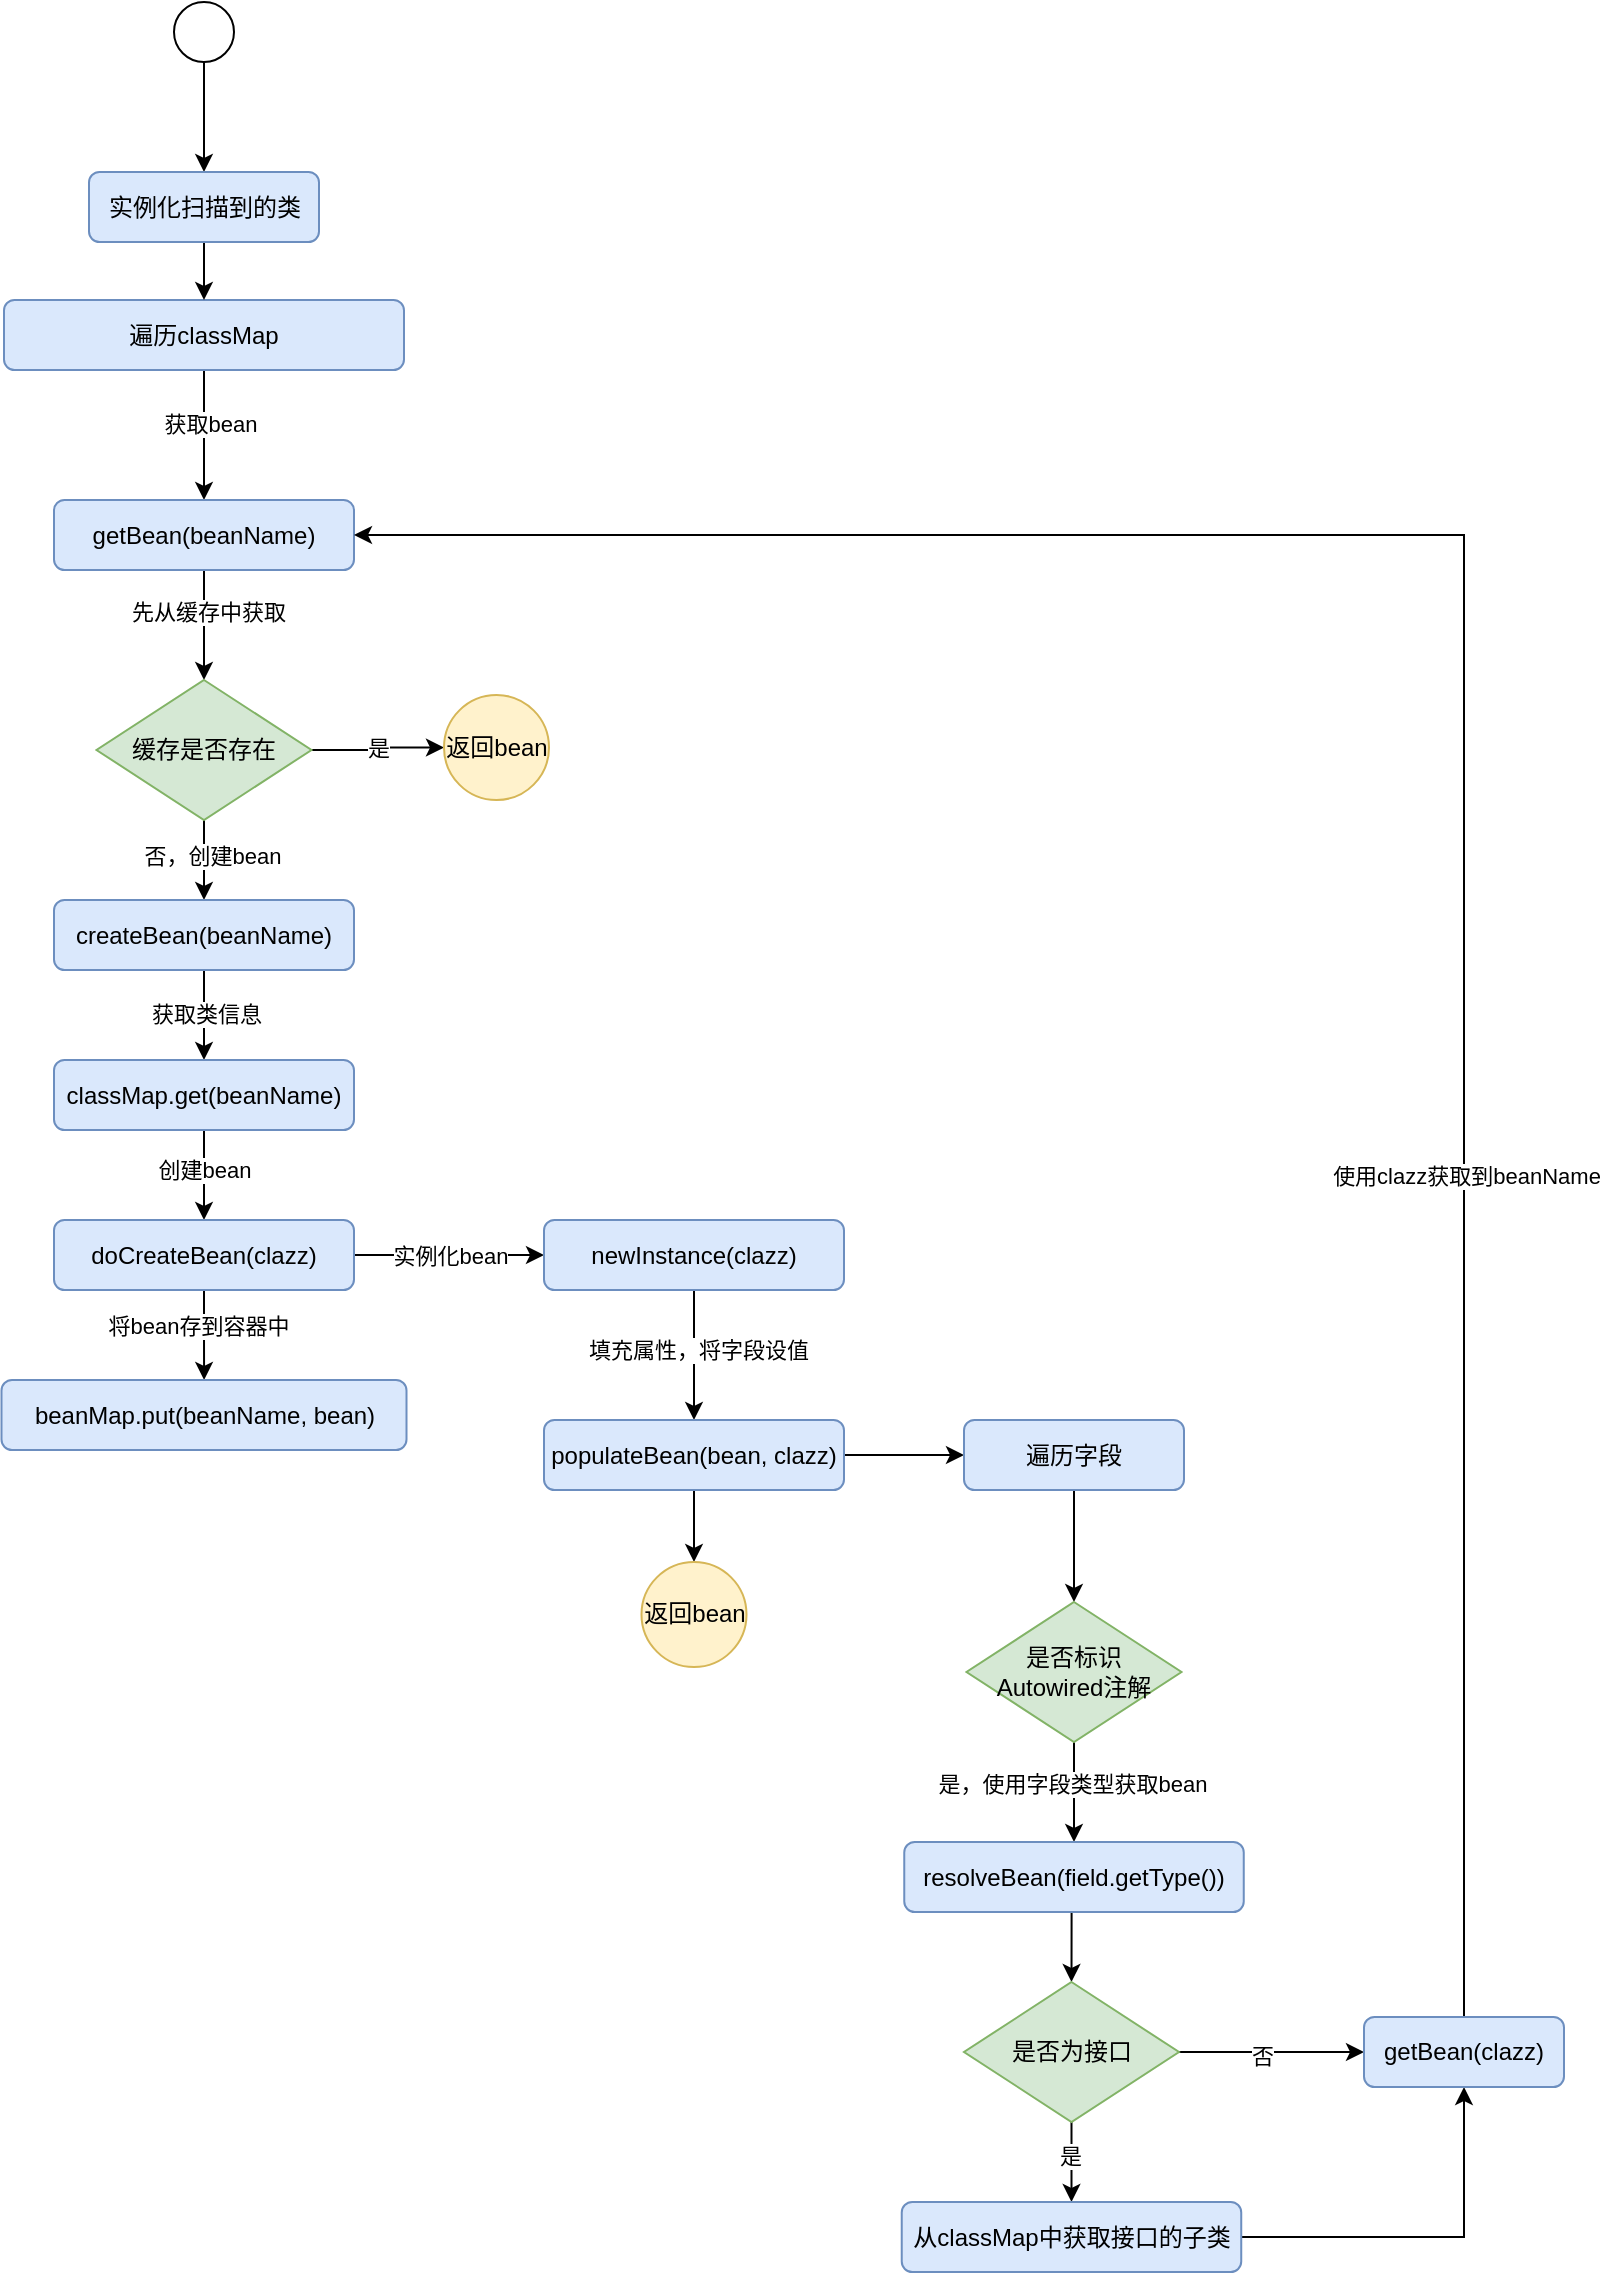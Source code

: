<mxfile version="16.1.2" type="device"><diagram id="C5RBs43oDa-KdzZeNtuy" name="Page-1"><mxGraphModel dx="902" dy="672" grid="1" gridSize="10" guides="1" tooltips="1" connect="1" arrows="1" fold="1" page="1" pageScale="1" pageWidth="827" pageHeight="1169" math="0" shadow="0"><root><mxCell id="WIyWlLk6GJQsqaUBKTNV-0"/><mxCell id="WIyWlLk6GJQsqaUBKTNV-1" parent="WIyWlLk6GJQsqaUBKTNV-0"/><mxCell id="72pm37xorneznmA3jiet-34" value="" style="edgeStyle=orthogonalEdgeStyle;rounded=0;orthogonalLoop=1;jettySize=auto;html=1;" parent="WIyWlLk6GJQsqaUBKTNV-1" source="72pm37xorneznmA3jiet-35" target="72pm37xorneznmA3jiet-44" edge="1"><mxGeometry relative="1" as="geometry"/></mxCell><mxCell id="72pm37xorneznmA3jiet-35" value="" style="ellipse;whiteSpace=wrap;html=1;aspect=fixed;" parent="WIyWlLk6GJQsqaUBKTNV-1" vertex="1"><mxGeometry x="365" y="200" width="30" height="30" as="geometry"/></mxCell><mxCell id="72pm37xorneznmA3jiet-36" value="" style="edgeStyle=orthogonalEdgeStyle;rounded=0;orthogonalLoop=1;jettySize=auto;html=1;" parent="WIyWlLk6GJQsqaUBKTNV-1" source="72pm37xorneznmA3jiet-38" target="72pm37xorneznmA3jiet-41" edge="1"><mxGeometry relative="1" as="geometry"/></mxCell><mxCell id="72pm37xorneznmA3jiet-37" value="获取bean" style="edgeLabel;html=1;align=center;verticalAlign=middle;resizable=0;points=[];" parent="72pm37xorneznmA3jiet-36" vertex="1" connectable="0"><mxGeometry x="-0.171" y="3" relative="1" as="geometry"><mxPoint as="offset"/></mxGeometry></mxCell><mxCell id="72pm37xorneznmA3jiet-38" value="&lt;span&gt;遍历classMap&lt;/span&gt;" style="whiteSpace=wrap;html=1;rounded=1;fillColor=#dae8fc;strokeColor=#6c8ebf;" parent="WIyWlLk6GJQsqaUBKTNV-1" vertex="1"><mxGeometry x="280" y="349" width="200" height="35" as="geometry"/></mxCell><mxCell id="72pm37xorneznmA3jiet-39" value="" style="edgeStyle=orthogonalEdgeStyle;rounded=0;orthogonalLoop=1;jettySize=auto;html=1;entryX=0.5;entryY=0;entryDx=0;entryDy=0;" parent="WIyWlLk6GJQsqaUBKTNV-1" source="72pm37xorneznmA3jiet-41" target="72pm37xorneznmA3jiet-69" edge="1"><mxGeometry relative="1" as="geometry"><mxPoint x="380" y="539" as="targetPoint"/></mxGeometry></mxCell><mxCell id="72pm37xorneznmA3jiet-70" value="先从缓存中获取" style="edgeLabel;html=1;align=center;verticalAlign=middle;resizable=0;points=[];" parent="72pm37xorneznmA3jiet-39" vertex="1" connectable="0"><mxGeometry x="-0.236" y="2" relative="1" as="geometry"><mxPoint as="offset"/></mxGeometry></mxCell><mxCell id="72pm37xorneznmA3jiet-41" value="getBean(beanName)" style="whiteSpace=wrap;html=1;rounded=1;fillColor=#dae8fc;strokeColor=#6c8ebf;" parent="WIyWlLk6GJQsqaUBKTNV-1" vertex="1"><mxGeometry x="305" y="449" width="150" height="35" as="geometry"/></mxCell><mxCell id="72pm37xorneznmA3jiet-68" value="" style="edgeStyle=orthogonalEdgeStyle;rounded=0;orthogonalLoop=1;jettySize=auto;html=1;" parent="WIyWlLk6GJQsqaUBKTNV-1" source="72pm37xorneznmA3jiet-44" target="72pm37xorneznmA3jiet-38" edge="1"><mxGeometry relative="1" as="geometry"/></mxCell><mxCell id="72pm37xorneznmA3jiet-44" value="&lt;font face=&quot;helvetica&quot;&gt;实例化扫描到的类&lt;/font&gt;" style="rounded=1;whiteSpace=wrap;html=1;fillColor=#dae8fc;strokeColor=#6c8ebf;" parent="WIyWlLk6GJQsqaUBKTNV-1" vertex="1"><mxGeometry x="322.5" y="285" width="115" height="35" as="geometry"/></mxCell><mxCell id="72pm37xorneznmA3jiet-72" value="是" style="edgeStyle=orthogonalEdgeStyle;rounded=0;orthogonalLoop=1;jettySize=auto;html=1;exitX=1;exitY=0.5;exitDx=0;exitDy=0;" parent="WIyWlLk6GJQsqaUBKTNV-1" source="72pm37xorneznmA3jiet-69" target="72pm37xorneznmA3jiet-71" edge="1"><mxGeometry relative="1" as="geometry"/></mxCell><mxCell id="72pm37xorneznmA3jiet-74" style="edgeStyle=orthogonalEdgeStyle;rounded=0;orthogonalLoop=1;jettySize=auto;html=1;exitX=0.5;exitY=1;exitDx=0;exitDy=0;" parent="WIyWlLk6GJQsqaUBKTNV-1" source="72pm37xorneznmA3jiet-69" target="72pm37xorneznmA3jiet-73" edge="1"><mxGeometry relative="1" as="geometry"/></mxCell><mxCell id="72pm37xorneznmA3jiet-75" value="否，创建bean" style="edgeLabel;html=1;align=center;verticalAlign=middle;resizable=0;points=[];" parent="72pm37xorneznmA3jiet-74" vertex="1" connectable="0"><mxGeometry x="-0.1" y="4" relative="1" as="geometry"><mxPoint as="offset"/></mxGeometry></mxCell><mxCell id="72pm37xorneznmA3jiet-69" value="缓存是否存在" style="rhombus;whiteSpace=wrap;html=1;rounded=0;fillColor=#d5e8d4;strokeColor=#82b366;" parent="WIyWlLk6GJQsqaUBKTNV-1" vertex="1"><mxGeometry x="326.25" y="539" width="107.5" height="70" as="geometry"/></mxCell><mxCell id="72pm37xorneznmA3jiet-71" value="返回bean" style="ellipse;whiteSpace=wrap;html=1;aspect=fixed;fillColor=#fff2cc;strokeColor=#d6b656;" parent="WIyWlLk6GJQsqaUBKTNV-1" vertex="1"><mxGeometry x="500" y="546.5" width="52.5" height="52.5" as="geometry"/></mxCell><mxCell id="72pm37xorneznmA3jiet-77" style="edgeStyle=orthogonalEdgeStyle;rounded=0;orthogonalLoop=1;jettySize=auto;html=1;exitX=0.5;exitY=1;exitDx=0;exitDy=0;entryX=0.5;entryY=0;entryDx=0;entryDy=0;" parent="WIyWlLk6GJQsqaUBKTNV-1" source="72pm37xorneznmA3jiet-73" target="72pm37xorneznmA3jiet-76" edge="1"><mxGeometry relative="1" as="geometry"/></mxCell><mxCell id="72pm37xorneznmA3jiet-78" value="获取类信息" style="edgeLabel;html=1;align=center;verticalAlign=middle;resizable=0;points=[];" parent="72pm37xorneznmA3jiet-77" vertex="1" connectable="0"><mxGeometry x="-0.022" y="1" relative="1" as="geometry"><mxPoint as="offset"/></mxGeometry></mxCell><mxCell id="72pm37xorneznmA3jiet-73" value="createBean(beanName)" style="whiteSpace=wrap;html=1;rounded=1;fillColor=#dae8fc;strokeColor=#6c8ebf;" parent="WIyWlLk6GJQsqaUBKTNV-1" vertex="1"><mxGeometry x="305" y="649" width="150" height="35" as="geometry"/></mxCell><mxCell id="72pm37xorneznmA3jiet-80" value="" style="edgeStyle=orthogonalEdgeStyle;rounded=0;orthogonalLoop=1;jettySize=auto;html=1;" parent="WIyWlLk6GJQsqaUBKTNV-1" source="72pm37xorneznmA3jiet-76" target="72pm37xorneznmA3jiet-79" edge="1"><mxGeometry relative="1" as="geometry"/></mxCell><mxCell id="72pm37xorneznmA3jiet-81" value="创建bean" style="edgeLabel;html=1;align=center;verticalAlign=middle;resizable=0;points=[];" parent="72pm37xorneznmA3jiet-80" vertex="1" connectable="0"><mxGeometry x="-0.111" relative="1" as="geometry"><mxPoint as="offset"/></mxGeometry></mxCell><mxCell id="72pm37xorneznmA3jiet-76" value="&lt;span&gt;classMap.get(beanName)&lt;/span&gt;" style="whiteSpace=wrap;html=1;rounded=1;fillColor=#dae8fc;strokeColor=#6c8ebf;" parent="WIyWlLk6GJQsqaUBKTNV-1" vertex="1"><mxGeometry x="305" y="729" width="150" height="35" as="geometry"/></mxCell><mxCell id="72pm37xorneznmA3jiet-84" value="" style="edgeStyle=orthogonalEdgeStyle;rounded=0;orthogonalLoop=1;jettySize=auto;html=1;" parent="WIyWlLk6GJQsqaUBKTNV-1" source="72pm37xorneznmA3jiet-79" target="72pm37xorneznmA3jiet-82" edge="1"><mxGeometry relative="1" as="geometry"/></mxCell><mxCell id="72pm37xorneznmA3jiet-85" value="将bean存到容器中" style="edgeLabel;html=1;align=center;verticalAlign=middle;resizable=0;points=[];" parent="72pm37xorneznmA3jiet-84" vertex="1" connectable="0"><mxGeometry x="-0.202" y="-3" relative="1" as="geometry"><mxPoint as="offset"/></mxGeometry></mxCell><mxCell id="72pm37xorneznmA3jiet-88" value="实例化bean" style="edgeStyle=orthogonalEdgeStyle;rounded=0;orthogonalLoop=1;jettySize=auto;html=1;exitX=1;exitY=0.5;exitDx=0;exitDy=0;" parent="WIyWlLk6GJQsqaUBKTNV-1" source="72pm37xorneznmA3jiet-79" target="72pm37xorneznmA3jiet-87" edge="1"><mxGeometry relative="1" as="geometry"/></mxCell><mxCell id="72pm37xorneznmA3jiet-79" value="doCreateBean(clazz)" style="whiteSpace=wrap;html=1;rounded=1;fillColor=#dae8fc;strokeColor=#6c8ebf;" parent="WIyWlLk6GJQsqaUBKTNV-1" vertex="1"><mxGeometry x="305" y="809" width="150" height="35" as="geometry"/></mxCell><mxCell id="72pm37xorneznmA3jiet-82" value="beanMap.put(beanName, bean)" style="whiteSpace=wrap;html=1;rounded=1;fillColor=#dae8fc;strokeColor=#6c8ebf;" parent="WIyWlLk6GJQsqaUBKTNV-1" vertex="1"><mxGeometry x="278.75" y="889" width="202.5" height="35" as="geometry"/></mxCell><mxCell id="72pm37xorneznmA3jiet-90" value="" style="edgeStyle=orthogonalEdgeStyle;rounded=0;orthogonalLoop=1;jettySize=auto;html=1;" parent="WIyWlLk6GJQsqaUBKTNV-1" source="72pm37xorneznmA3jiet-87" target="72pm37xorneznmA3jiet-89" edge="1"><mxGeometry relative="1" as="geometry"/></mxCell><mxCell id="72pm37xorneznmA3jiet-91" value="填充属性，将字段设值" style="edgeLabel;html=1;align=center;verticalAlign=middle;resizable=0;points=[];" parent="72pm37xorneznmA3jiet-90" vertex="1" connectable="0"><mxGeometry x="-0.077" y="2" relative="1" as="geometry"><mxPoint as="offset"/></mxGeometry></mxCell><mxCell id="72pm37xorneznmA3jiet-87" value="newInstance(clazz)" style="whiteSpace=wrap;html=1;rounded=1;fillColor=#dae8fc;strokeColor=#6c8ebf;" parent="WIyWlLk6GJQsqaUBKTNV-1" vertex="1"><mxGeometry x="550" y="809" width="150" height="35" as="geometry"/></mxCell><mxCell id="72pm37xorneznmA3jiet-93" style="edgeStyle=orthogonalEdgeStyle;rounded=0;orthogonalLoop=1;jettySize=auto;html=1;exitX=0.5;exitY=1;exitDx=0;exitDy=0;entryX=0.5;entryY=0;entryDx=0;entryDy=0;" parent="WIyWlLk6GJQsqaUBKTNV-1" source="72pm37xorneznmA3jiet-89" target="72pm37xorneznmA3jiet-92" edge="1"><mxGeometry relative="1" as="geometry"/></mxCell><mxCell id="72pm37xorneznmA3jiet-96" style="edgeStyle=orthogonalEdgeStyle;rounded=0;orthogonalLoop=1;jettySize=auto;html=1;exitX=1;exitY=0.5;exitDx=0;exitDy=0;entryX=0;entryY=0.5;entryDx=0;entryDy=0;" parent="WIyWlLk6GJQsqaUBKTNV-1" source="72pm37xorneznmA3jiet-89" target="72pm37xorneznmA3jiet-95" edge="1"><mxGeometry relative="1" as="geometry"/></mxCell><mxCell id="72pm37xorneznmA3jiet-89" value="populateBean(bean, clazz)" style="whiteSpace=wrap;html=1;rounded=1;fillColor=#dae8fc;strokeColor=#6c8ebf;" parent="WIyWlLk6GJQsqaUBKTNV-1" vertex="1"><mxGeometry x="550" y="909" width="150" height="35" as="geometry"/></mxCell><mxCell id="72pm37xorneznmA3jiet-92" value="返回bean" style="ellipse;whiteSpace=wrap;html=1;aspect=fixed;fillColor=#fff2cc;strokeColor=#d6b656;" parent="WIyWlLk6GJQsqaUBKTNV-1" vertex="1"><mxGeometry x="598.75" y="980" width="52.5" height="52.5" as="geometry"/></mxCell><mxCell id="72pm37xorneznmA3jiet-99" style="edgeStyle=orthogonalEdgeStyle;rounded=0;orthogonalLoop=1;jettySize=auto;html=1;exitX=0.5;exitY=1;exitDx=0;exitDy=0;entryX=0.5;entryY=0;entryDx=0;entryDy=0;" parent="WIyWlLk6GJQsqaUBKTNV-1" source="72pm37xorneznmA3jiet-95" target="72pm37xorneznmA3jiet-98" edge="1"><mxGeometry relative="1" as="geometry"/></mxCell><mxCell id="72pm37xorneznmA3jiet-95" value="遍历字段" style="whiteSpace=wrap;html=1;rounded=1;fillColor=#dae8fc;strokeColor=#6c8ebf;" parent="WIyWlLk6GJQsqaUBKTNV-1" vertex="1"><mxGeometry x="760" y="909" width="110" height="35" as="geometry"/></mxCell><mxCell id="72pm37xorneznmA3jiet-101" style="edgeStyle=orthogonalEdgeStyle;rounded=0;orthogonalLoop=1;jettySize=auto;html=1;exitX=0.5;exitY=1;exitDx=0;exitDy=0;entryX=0.5;entryY=0;entryDx=0;entryDy=0;" parent="WIyWlLk6GJQsqaUBKTNV-1" source="72pm37xorneznmA3jiet-98" target="72pm37xorneznmA3jiet-102" edge="1"><mxGeometry relative="1" as="geometry"><mxPoint x="815" y="1110" as="targetPoint"/></mxGeometry></mxCell><mxCell id="72pm37xorneznmA3jiet-104" value="是，使用字段类型获取bean" style="edgeLabel;html=1;align=center;verticalAlign=middle;resizable=0;points=[];" parent="72pm37xorneznmA3jiet-101" vertex="1" connectable="0"><mxGeometry x="-0.165" y="-1" relative="1" as="geometry"><mxPoint as="offset"/></mxGeometry></mxCell><mxCell id="72pm37xorneznmA3jiet-98" value="是否标识&lt;br&gt;Autowired注解" style="rhombus;whiteSpace=wrap;html=1;rounded=0;fillColor=#d5e8d4;strokeColor=#82b366;" parent="WIyWlLk6GJQsqaUBKTNV-1" vertex="1"><mxGeometry x="761.25" y="1000" width="107.5" height="70" as="geometry"/></mxCell><mxCell id="72pm37xorneznmA3jiet-106" style="edgeStyle=orthogonalEdgeStyle;rounded=0;orthogonalLoop=1;jettySize=auto;html=1;exitX=0.5;exitY=1;exitDx=0;exitDy=0;entryX=0.5;entryY=0;entryDx=0;entryDy=0;" parent="WIyWlLk6GJQsqaUBKTNV-1" source="72pm37xorneznmA3jiet-102" target="72pm37xorneznmA3jiet-105" edge="1"><mxGeometry relative="1" as="geometry"/></mxCell><mxCell id="72pm37xorneznmA3jiet-102" value="resolveBean(field.getType())" style="whiteSpace=wrap;html=1;rounded=1;fillColor=#dae8fc;strokeColor=#6c8ebf;" parent="WIyWlLk6GJQsqaUBKTNV-1" vertex="1"><mxGeometry x="730.13" y="1120" width="169.75" height="35" as="geometry"/></mxCell><mxCell id="72pm37xorneznmA3jiet-108" style="edgeStyle=orthogonalEdgeStyle;rounded=0;orthogonalLoop=1;jettySize=auto;html=1;exitX=0.5;exitY=1;exitDx=0;exitDy=0;" parent="WIyWlLk6GJQsqaUBKTNV-1" source="72pm37xorneznmA3jiet-105" target="72pm37xorneznmA3jiet-107" edge="1"><mxGeometry relative="1" as="geometry"/></mxCell><mxCell id="72pm37xorneznmA3jiet-109" value="是" style="edgeLabel;html=1;align=center;verticalAlign=middle;resizable=0;points=[];" parent="72pm37xorneznmA3jiet-108" vertex="1" connectable="0"><mxGeometry x="-0.15" y="-1" relative="1" as="geometry"><mxPoint as="offset"/></mxGeometry></mxCell><mxCell id="72pm37xorneznmA3jiet-110" style="edgeStyle=orthogonalEdgeStyle;rounded=0;orthogonalLoop=1;jettySize=auto;html=1;exitX=1;exitY=0.5;exitDx=0;exitDy=0;entryX=0;entryY=0.5;entryDx=0;entryDy=0;" parent="WIyWlLk6GJQsqaUBKTNV-1" source="72pm37xorneznmA3jiet-105" target="72pm37xorneznmA3jiet-111" edge="1"><mxGeometry relative="1" as="geometry"><mxPoint x="950" y="1225" as="targetPoint"/></mxGeometry></mxCell><mxCell id="72pm37xorneznmA3jiet-112" value="否" style="edgeLabel;html=1;align=center;verticalAlign=middle;resizable=0;points=[];" parent="72pm37xorneznmA3jiet-110" vertex="1" connectable="0"><mxGeometry x="-0.103" y="-2" relative="1" as="geometry"><mxPoint as="offset"/></mxGeometry></mxCell><mxCell id="72pm37xorneznmA3jiet-105" value="是否为接口" style="rhombus;whiteSpace=wrap;html=1;rounded=0;fillColor=#d5e8d4;strokeColor=#82b366;" parent="WIyWlLk6GJQsqaUBKTNV-1" vertex="1"><mxGeometry x="760" y="1190" width="107.5" height="70" as="geometry"/></mxCell><mxCell id="72pm37xorneznmA3jiet-113" style="edgeStyle=orthogonalEdgeStyle;rounded=0;orthogonalLoop=1;jettySize=auto;html=1;exitX=1;exitY=0.5;exitDx=0;exitDy=0;entryX=0.5;entryY=1;entryDx=0;entryDy=0;" parent="WIyWlLk6GJQsqaUBKTNV-1" source="72pm37xorneznmA3jiet-107" target="72pm37xorneznmA3jiet-111" edge="1"><mxGeometry relative="1" as="geometry"/></mxCell><mxCell id="72pm37xorneznmA3jiet-107" value="从classMap中获取接口的子类" style="whiteSpace=wrap;html=1;rounded=1;fillColor=#dae8fc;strokeColor=#6c8ebf;" parent="WIyWlLk6GJQsqaUBKTNV-1" vertex="1"><mxGeometry x="728.87" y="1300" width="169.75" height="35" as="geometry"/></mxCell><mxCell id="72pm37xorneznmA3jiet-114" style="edgeStyle=orthogonalEdgeStyle;rounded=0;orthogonalLoop=1;jettySize=auto;html=1;exitX=0.5;exitY=0;exitDx=0;exitDy=0;entryX=1;entryY=0.5;entryDx=0;entryDy=0;" parent="WIyWlLk6GJQsqaUBKTNV-1" source="72pm37xorneznmA3jiet-111" target="72pm37xorneznmA3jiet-41" edge="1"><mxGeometry relative="1" as="geometry"><mxPoint x="590" y="424" as="targetPoint"/></mxGeometry></mxCell><mxCell id="72pm37xorneznmA3jiet-115" value="使用clazz获取到beanName" style="edgeLabel;html=1;align=center;verticalAlign=middle;resizable=0;points=[];" parent="72pm37xorneznmA3jiet-114" vertex="1" connectable="0"><mxGeometry x="-0.349" y="-1" relative="1" as="geometry"><mxPoint y="1" as="offset"/></mxGeometry></mxCell><mxCell id="72pm37xorneznmA3jiet-111" value="getBean(clazz)" style="whiteSpace=wrap;html=1;rounded=1;fillColor=#dae8fc;strokeColor=#6c8ebf;" parent="WIyWlLk6GJQsqaUBKTNV-1" vertex="1"><mxGeometry x="960" y="1207.5" width="100" height="35" as="geometry"/></mxCell></root></mxGraphModel></diagram></mxfile>